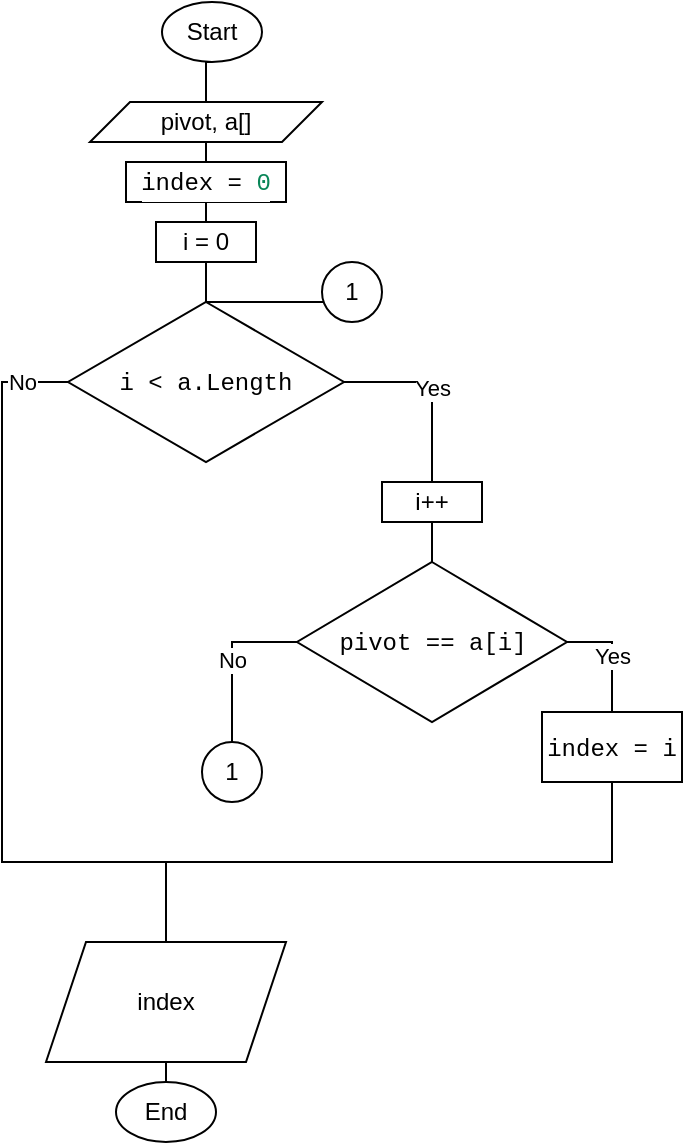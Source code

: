 <mxfile version="14.4.4" type="device"><diagram id="LhXgS0IKgHQqIXn_H2uP" name="Page-1"><mxGraphModel dx="550" dy="645" grid="1" gridSize="10" guides="1" tooltips="1" connect="1" arrows="1" fold="1" page="1" pageScale="1" pageWidth="827" pageHeight="1169" math="0" shadow="0"><root><mxCell id="0"/><mxCell id="1" parent="0"/><mxCell id="wNk4Qq1plKQk1yBi5M_E-3" style="edgeStyle=orthogonalEdgeStyle;rounded=0;orthogonalLoop=1;jettySize=auto;html=1;exitX=0.5;exitY=1;exitDx=0;exitDy=0;entryX=0.5;entryY=0;entryDx=0;entryDy=0;endArrow=none;endFill=0;" edge="1" parent="1" source="wNk4Qq1plKQk1yBi5M_E-1" target="wNk4Qq1plKQk1yBi5M_E-2"><mxGeometry relative="1" as="geometry"/></mxCell><mxCell id="wNk4Qq1plKQk1yBi5M_E-1" value="Start" style="ellipse;whiteSpace=wrap;html=1;" vertex="1" parent="1"><mxGeometry x="330" y="30" width="50" height="30" as="geometry"/></mxCell><mxCell id="wNk4Qq1plKQk1yBi5M_E-5" style="edgeStyle=orthogonalEdgeStyle;rounded=0;orthogonalLoop=1;jettySize=auto;html=1;exitX=0.5;exitY=1;exitDx=0;exitDy=0;entryX=0.5;entryY=0;entryDx=0;entryDy=0;endArrow=none;endFill=0;" edge="1" parent="1" source="wNk4Qq1plKQk1yBi5M_E-2" target="wNk4Qq1plKQk1yBi5M_E-4"><mxGeometry relative="1" as="geometry"/></mxCell><mxCell id="wNk4Qq1plKQk1yBi5M_E-2" value="pivot, a[]" style="shape=parallelogram;perimeter=parallelogramPerimeter;whiteSpace=wrap;html=1;fixedSize=1;" vertex="1" parent="1"><mxGeometry x="294" y="80" width="116" height="20" as="geometry"/></mxCell><mxCell id="wNk4Qq1plKQk1yBi5M_E-8" style="edgeStyle=orthogonalEdgeStyle;rounded=0;orthogonalLoop=1;jettySize=auto;html=1;exitX=0.5;exitY=1;exitDx=0;exitDy=0;entryX=0.5;entryY=0;entryDx=0;entryDy=0;endArrow=none;endFill=0;" edge="1" parent="1" source="wNk4Qq1plKQk1yBi5M_E-4" target="wNk4Qq1plKQk1yBi5M_E-6"><mxGeometry relative="1" as="geometry"/></mxCell><mxCell id="wNk4Qq1plKQk1yBi5M_E-4" value="&lt;div style=&quot;background-color: rgb(255 , 255 , 255) ; font-family: &amp;#34;menlo&amp;#34; , &amp;#34;monaco&amp;#34; , &amp;#34;courier new&amp;#34; , monospace ; line-height: 18px&quot;&gt;index = &lt;span style=&quot;color: rgb(9 , 134 , 88)&quot;&gt;0&lt;/span&gt;&lt;/div&gt;" style="rounded=0;whiteSpace=wrap;html=1;" vertex="1" parent="1"><mxGeometry x="312" y="110" width="80" height="20" as="geometry"/></mxCell><mxCell id="wNk4Qq1plKQk1yBi5M_E-10" style="edgeStyle=orthogonalEdgeStyle;rounded=0;orthogonalLoop=1;jettySize=auto;html=1;exitX=0.5;exitY=1;exitDx=0;exitDy=0;entryX=0.5;entryY=0;entryDx=0;entryDy=0;endArrow=none;endFill=0;" edge="1" parent="1" source="wNk4Qq1plKQk1yBi5M_E-6" target="wNk4Qq1plKQk1yBi5M_E-9"><mxGeometry relative="1" as="geometry"/></mxCell><mxCell id="wNk4Qq1plKQk1yBi5M_E-6" value="i = 0" style="rounded=0;whiteSpace=wrap;html=1;" vertex="1" parent="1"><mxGeometry x="327" y="140" width="50" height="20" as="geometry"/></mxCell><mxCell id="wNk4Qq1plKQk1yBi5M_E-12" value="Yes" style="edgeStyle=orthogonalEdgeStyle;rounded=0;orthogonalLoop=1;jettySize=auto;html=1;exitX=1;exitY=0.5;exitDx=0;exitDy=0;endArrow=none;endFill=0;" edge="1" parent="1" source="wNk4Qq1plKQk1yBi5M_E-9" target="wNk4Qq1plKQk1yBi5M_E-11"><mxGeometry relative="1" as="geometry"/></mxCell><mxCell id="wNk4Qq1plKQk1yBi5M_E-23" value="No" style="edgeStyle=orthogonalEdgeStyle;rounded=0;orthogonalLoop=1;jettySize=auto;html=1;exitX=0;exitY=0.5;exitDx=0;exitDy=0;endArrow=none;endFill=0;" edge="1" parent="1" source="wNk4Qq1plKQk1yBi5M_E-9"><mxGeometry x="-0.88" relative="1" as="geometry"><mxPoint x="360" y="460" as="targetPoint"/><Array as="points"><mxPoint x="250" y="220"/><mxPoint x="250" y="460"/></Array><mxPoint as="offset"/></mxGeometry></mxCell><mxCell id="wNk4Qq1plKQk1yBi5M_E-9" value="&lt;div style=&quot;background-color: rgb(255 , 255 , 255) ; font-family: &amp;#34;menlo&amp;#34; , &amp;#34;monaco&amp;#34; , &amp;#34;courier new&amp;#34; , monospace ; line-height: 18px&quot;&gt;i &amp;lt; a.Length&lt;/div&gt;" style="rhombus;whiteSpace=wrap;html=1;" vertex="1" parent="1"><mxGeometry x="283" y="180" width="138" height="80" as="geometry"/></mxCell><mxCell id="wNk4Qq1plKQk1yBi5M_E-14" style="edgeStyle=orthogonalEdgeStyle;rounded=0;orthogonalLoop=1;jettySize=auto;html=1;exitX=0.5;exitY=1;exitDx=0;exitDy=0;entryX=0.5;entryY=0;entryDx=0;entryDy=0;endArrow=none;endFill=0;" edge="1" parent="1" source="wNk4Qq1plKQk1yBi5M_E-11" target="wNk4Qq1plKQk1yBi5M_E-13"><mxGeometry relative="1" as="geometry"/></mxCell><mxCell id="wNk4Qq1plKQk1yBi5M_E-11" value="i++" style="rounded=0;whiteSpace=wrap;html=1;" vertex="1" parent="1"><mxGeometry x="440" y="270" width="50" height="20" as="geometry"/></mxCell><mxCell id="wNk4Qq1plKQk1yBi5M_E-19" value="No" style="edgeStyle=orthogonalEdgeStyle;rounded=0;orthogonalLoop=1;jettySize=auto;html=1;exitX=0;exitY=0.5;exitDx=0;exitDy=0;endArrow=none;endFill=0;" edge="1" parent="1" source="wNk4Qq1plKQk1yBi5M_E-13" target="wNk4Qq1plKQk1yBi5M_E-18"><mxGeometry relative="1" as="geometry"/></mxCell><mxCell id="wNk4Qq1plKQk1yBi5M_E-21" value="Yes" style="edgeStyle=orthogonalEdgeStyle;rounded=0;orthogonalLoop=1;jettySize=auto;html=1;exitX=1;exitY=0.5;exitDx=0;exitDy=0;endArrow=none;endFill=0;" edge="1" parent="1" source="wNk4Qq1plKQk1yBi5M_E-13" target="wNk4Qq1plKQk1yBi5M_E-20"><mxGeometry relative="1" as="geometry"/></mxCell><mxCell id="wNk4Qq1plKQk1yBi5M_E-13" value="&lt;div style=&quot;background-color: rgb(255 , 255 , 255) ; font-family: &amp;#34;menlo&amp;#34; , &amp;#34;monaco&amp;#34; , &amp;#34;courier new&amp;#34; , monospace ; line-height: 18px&quot;&gt;pivot == a[i]&lt;/div&gt;" style="rhombus;whiteSpace=wrap;html=1;" vertex="1" parent="1"><mxGeometry x="397.5" y="310" width="135" height="80" as="geometry"/></mxCell><mxCell id="wNk4Qq1plKQk1yBi5M_E-17" style="edgeStyle=orthogonalEdgeStyle;rounded=0;orthogonalLoop=1;jettySize=auto;html=1;entryX=0.5;entryY=0;entryDx=0;entryDy=0;endArrow=none;endFill=0;" edge="1" parent="1" source="wNk4Qq1plKQk1yBi5M_E-15" target="wNk4Qq1plKQk1yBi5M_E-9"><mxGeometry relative="1" as="geometry"><Array as="points"><mxPoint x="410" y="180"/><mxPoint x="410" y="180"/></Array></mxGeometry></mxCell><mxCell id="wNk4Qq1plKQk1yBi5M_E-15" value="1" style="ellipse;whiteSpace=wrap;html=1;aspect=fixed;" vertex="1" parent="1"><mxGeometry x="410" y="160" width="30" height="30" as="geometry"/></mxCell><mxCell id="wNk4Qq1plKQk1yBi5M_E-18" value="1" style="ellipse;whiteSpace=wrap;html=1;aspect=fixed;" vertex="1" parent="1"><mxGeometry x="350" y="400" width="30" height="30" as="geometry"/></mxCell><mxCell id="wNk4Qq1plKQk1yBi5M_E-24" style="edgeStyle=orthogonalEdgeStyle;rounded=0;orthogonalLoop=1;jettySize=auto;html=1;exitX=0.5;exitY=1;exitDx=0;exitDy=0;endArrow=none;endFill=0;" edge="1" parent="1" source="wNk4Qq1plKQk1yBi5M_E-20" target="wNk4Qq1plKQk1yBi5M_E-22"><mxGeometry relative="1" as="geometry"/></mxCell><mxCell id="wNk4Qq1plKQk1yBi5M_E-20" value="&lt;div style=&quot;background-color: rgb(255 , 255 , 255) ; font-family: &amp;#34;menlo&amp;#34; , &amp;#34;monaco&amp;#34; , &amp;#34;courier new&amp;#34; , monospace ; line-height: 18px&quot;&gt;index = i&lt;/div&gt;" style="rounded=0;whiteSpace=wrap;html=1;" vertex="1" parent="1"><mxGeometry x="520" y="385" width="70" height="35" as="geometry"/></mxCell><mxCell id="wNk4Qq1plKQk1yBi5M_E-26" style="edgeStyle=orthogonalEdgeStyle;rounded=0;orthogonalLoop=1;jettySize=auto;html=1;exitX=0.5;exitY=1;exitDx=0;exitDy=0;endArrow=none;endFill=0;" edge="1" parent="1" source="wNk4Qq1plKQk1yBi5M_E-22" target="wNk4Qq1plKQk1yBi5M_E-25"><mxGeometry relative="1" as="geometry"/></mxCell><mxCell id="wNk4Qq1plKQk1yBi5M_E-22" value="index" style="shape=parallelogram;perimeter=parallelogramPerimeter;whiteSpace=wrap;html=1;fixedSize=1;" vertex="1" parent="1"><mxGeometry x="272" y="500" width="120" height="60" as="geometry"/></mxCell><mxCell id="wNk4Qq1plKQk1yBi5M_E-25" value="End" style="ellipse;whiteSpace=wrap;html=1;" vertex="1" parent="1"><mxGeometry x="307" y="570" width="50" height="30" as="geometry"/></mxCell></root></mxGraphModel></diagram></mxfile>